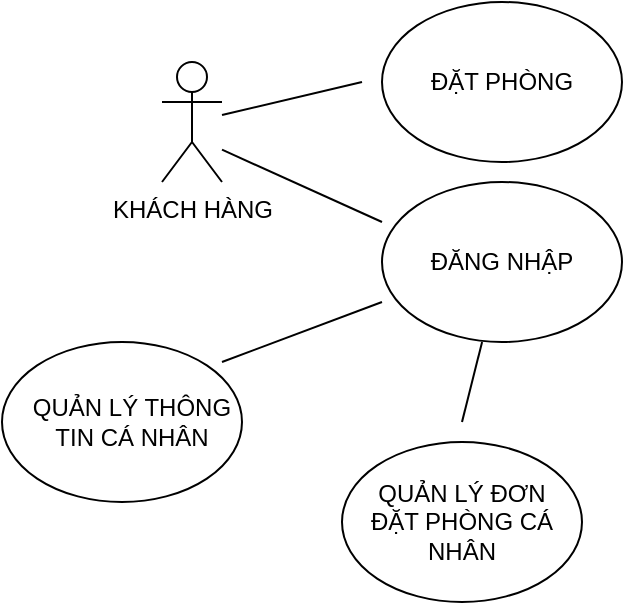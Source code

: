 <mxfile version="14.9.5" type="github">
  <diagram id="iVAqUd6_5Ihj0nqu-VKG" name="Page-1">
    <mxGraphModel dx="1848" dy="541" grid="1" gridSize="10" guides="1" tooltips="1" connect="1" arrows="1" fold="1" page="1" pageScale="1" pageWidth="827" pageHeight="1169" math="0" shadow="0">
      <root>
        <mxCell id="0" />
        <mxCell id="1" parent="0" />
        <mxCell id="hOTAWmuhcEJ8VzINE2fI-1" value="KHÁCH HÀNG" style="shape=umlActor;verticalLabelPosition=bottom;verticalAlign=top;html=1;outlineConnect=0;" vertex="1" parent="1">
          <mxGeometry x="20" y="30" width="30" height="60" as="geometry" />
        </mxCell>
        <mxCell id="hOTAWmuhcEJ8VzINE2fI-2" value="" style="ellipse;whiteSpace=wrap;html=1;" vertex="1" parent="1">
          <mxGeometry x="130" width="120" height="80" as="geometry" />
        </mxCell>
        <mxCell id="hOTAWmuhcEJ8VzINE2fI-3" value="ĐẶT PHÒNG" style="text;html=1;strokeColor=none;fillColor=none;align=center;verticalAlign=middle;whiteSpace=wrap;rounded=0;" vertex="1" parent="1">
          <mxGeometry x="140" y="30" width="100" height="20" as="geometry" />
        </mxCell>
        <mxCell id="hOTAWmuhcEJ8VzINE2fI-4" value="" style="endArrow=none;html=1;" edge="1" parent="1" source="hOTAWmuhcEJ8VzINE2fI-1">
          <mxGeometry width="50" height="50" relative="1" as="geometry">
            <mxPoint x="410" y="260" as="sourcePoint" />
            <mxPoint x="120" y="40" as="targetPoint" />
            <Array as="points" />
          </mxGeometry>
        </mxCell>
        <mxCell id="hOTAWmuhcEJ8VzINE2fI-5" value="" style="ellipse;whiteSpace=wrap;html=1;" vertex="1" parent="1">
          <mxGeometry x="130" y="90" width="120" height="80" as="geometry" />
        </mxCell>
        <mxCell id="hOTAWmuhcEJ8VzINE2fI-6" value="ĐĂNG NHẬP" style="text;html=1;strokeColor=none;fillColor=none;align=center;verticalAlign=middle;whiteSpace=wrap;rounded=0;" vertex="1" parent="1">
          <mxGeometry x="140" y="120" width="100" height="20" as="geometry" />
        </mxCell>
        <mxCell id="hOTAWmuhcEJ8VzINE2fI-7" value="" style="ellipse;whiteSpace=wrap;html=1;" vertex="1" parent="1">
          <mxGeometry x="-60" y="170" width="120" height="80" as="geometry" />
        </mxCell>
        <mxCell id="hOTAWmuhcEJ8VzINE2fI-8" value="QUẢN LÝ THÔNG TIN CÁ NHÂN" style="text;html=1;strokeColor=none;fillColor=none;align=center;verticalAlign=middle;whiteSpace=wrap;rounded=0;" vertex="1" parent="1">
          <mxGeometry x="-50" y="200" width="110" height="20" as="geometry" />
        </mxCell>
        <mxCell id="hOTAWmuhcEJ8VzINE2fI-9" value="" style="ellipse;whiteSpace=wrap;html=1;" vertex="1" parent="1">
          <mxGeometry x="110" y="220" width="120" height="80" as="geometry" />
        </mxCell>
        <mxCell id="hOTAWmuhcEJ8VzINE2fI-10" value="QUẢN LÝ ĐƠN ĐẶT PHÒNG CÁ NHÂN" style="text;html=1;strokeColor=none;fillColor=none;align=center;verticalAlign=middle;whiteSpace=wrap;rounded=0;" vertex="1" parent="1">
          <mxGeometry x="120" y="250" width="100" height="20" as="geometry" />
        </mxCell>
        <mxCell id="hOTAWmuhcEJ8VzINE2fI-13" value="" style="endArrow=none;html=1;" edge="1" parent="1">
          <mxGeometry width="50" height="50" relative="1" as="geometry">
            <mxPoint x="50" y="73.846" as="sourcePoint" />
            <mxPoint x="130" y="110" as="targetPoint" />
            <Array as="points">
              <mxPoint x="130" y="110" />
            </Array>
          </mxGeometry>
        </mxCell>
        <mxCell id="hOTAWmuhcEJ8VzINE2fI-14" value="" style="endArrow=none;html=1;" edge="1" parent="1">
          <mxGeometry width="50" height="50" relative="1" as="geometry">
            <mxPoint x="50" y="180" as="sourcePoint" />
            <mxPoint x="130" y="150" as="targetPoint" />
          </mxGeometry>
        </mxCell>
        <mxCell id="hOTAWmuhcEJ8VzINE2fI-15" value="" style="endArrow=none;html=1;entryX=0.417;entryY=1;entryDx=0;entryDy=0;entryPerimeter=0;" edge="1" parent="1" target="hOTAWmuhcEJ8VzINE2fI-5">
          <mxGeometry width="50" height="50" relative="1" as="geometry">
            <mxPoint x="170" y="210" as="sourcePoint" />
            <mxPoint x="200" y="170" as="targetPoint" />
          </mxGeometry>
        </mxCell>
      </root>
    </mxGraphModel>
  </diagram>
</mxfile>
